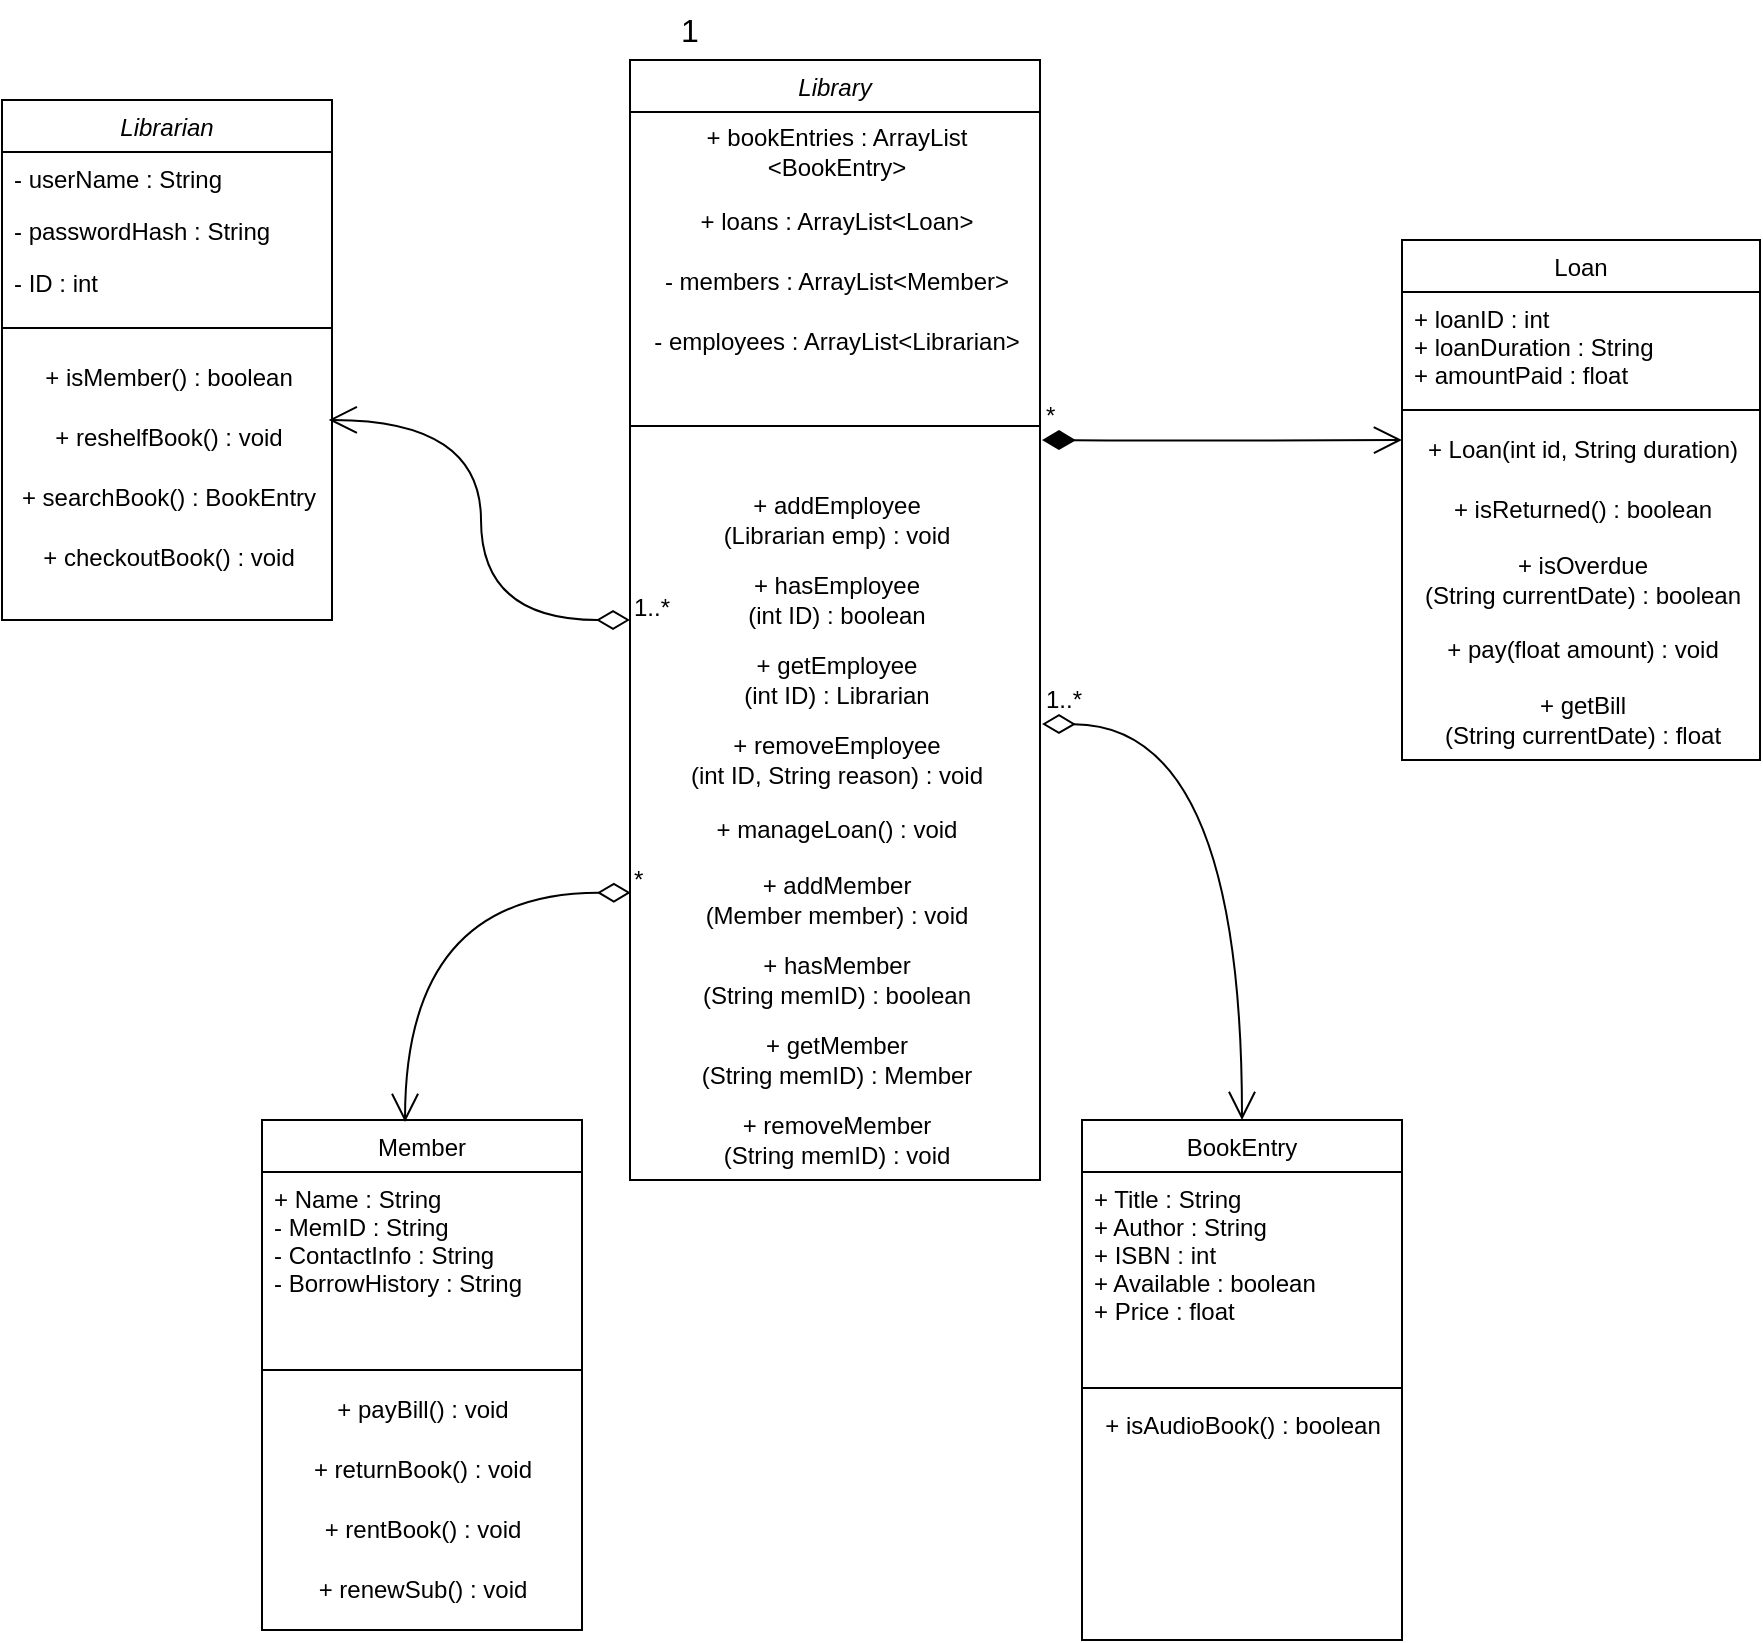 <mxfile version="24.7.16">
  <diagram id="C5RBs43oDa-KdzZeNtuy" name="Page-1">
    <mxGraphModel dx="1246" dy="1703" grid="1" gridSize="10" guides="1" tooltips="1" connect="1" arrows="1" fold="1" page="1" pageScale="1" pageWidth="827" pageHeight="1169" math="0" shadow="0">
      <root>
        <mxCell id="WIyWlLk6GJQsqaUBKTNV-0" />
        <mxCell id="WIyWlLk6GJQsqaUBKTNV-1" parent="WIyWlLk6GJQsqaUBKTNV-0" />
        <mxCell id="zkfFHV4jXpPFQw0GAbJ--0" value="Librarian" style="swimlane;fontStyle=2;align=center;verticalAlign=top;childLayout=stackLayout;horizontal=1;startSize=26;horizontalStack=0;resizeParent=1;resizeLast=0;collapsible=1;marginBottom=0;rounded=0;shadow=0;strokeWidth=1;" parent="WIyWlLk6GJQsqaUBKTNV-1" vertex="1">
          <mxGeometry x="-90" y="20" width="165" height="260" as="geometry">
            <mxRectangle x="230" y="140" width="160" height="26" as="alternateBounds" />
          </mxGeometry>
        </mxCell>
        <mxCell id="zkfFHV4jXpPFQw0GAbJ--1" value="- userName : String" style="text;align=left;verticalAlign=top;spacingLeft=4;spacingRight=4;overflow=hidden;rotatable=0;points=[[0,0.5],[1,0.5]];portConstraint=eastwest;" parent="zkfFHV4jXpPFQw0GAbJ--0" vertex="1">
          <mxGeometry y="26" width="165" height="26" as="geometry" />
        </mxCell>
        <mxCell id="zkfFHV4jXpPFQw0GAbJ--3" value="- passwordHash : String" style="text;align=left;verticalAlign=top;spacingLeft=4;spacingRight=4;overflow=hidden;rotatable=0;points=[[0,0.5],[1,0.5]];portConstraint=eastwest;rounded=0;shadow=0;html=0;" parent="zkfFHV4jXpPFQw0GAbJ--0" vertex="1">
          <mxGeometry y="52" width="165" height="26" as="geometry" />
        </mxCell>
        <mxCell id="zkfFHV4jXpPFQw0GAbJ--2" value="- ID : int" style="text;align=left;verticalAlign=top;spacingLeft=4;spacingRight=4;overflow=hidden;rotatable=0;points=[[0,0.5],[1,0.5]];portConstraint=eastwest;rounded=0;shadow=0;html=0;" parent="zkfFHV4jXpPFQw0GAbJ--0" vertex="1">
          <mxGeometry y="78" width="165" height="26" as="geometry" />
        </mxCell>
        <mxCell id="zkfFHV4jXpPFQw0GAbJ--4" value="" style="line;html=1;strokeWidth=1;align=left;verticalAlign=middle;spacingTop=-1;spacingLeft=3;spacingRight=3;rotatable=0;labelPosition=right;points=[];portConstraint=eastwest;" parent="zkfFHV4jXpPFQw0GAbJ--0" vertex="1">
          <mxGeometry y="104" width="165" height="20" as="geometry" />
        </mxCell>
        <mxCell id="64K2vE5NSlZGig4ldIWL-9" value="+ isMember() : boolean" style="text;html=1;align=center;verticalAlign=middle;resizable=0;points=[];autosize=1;strokeColor=none;fillColor=none;" parent="zkfFHV4jXpPFQw0GAbJ--0" vertex="1">
          <mxGeometry y="124" width="165" height="30" as="geometry" />
        </mxCell>
        <mxCell id="64K2vE5NSlZGig4ldIWL-10" value="+ reshelfBook() : void" style="text;html=1;align=center;verticalAlign=middle;resizable=0;points=[];autosize=1;strokeColor=none;fillColor=none;" parent="zkfFHV4jXpPFQw0GAbJ--0" vertex="1">
          <mxGeometry y="154" width="165" height="30" as="geometry" />
        </mxCell>
        <mxCell id="64K2vE5NSlZGig4ldIWL-14" value="+ searchBook() : BookEntry" style="text;html=1;align=center;verticalAlign=middle;resizable=0;points=[];autosize=1;strokeColor=none;fillColor=none;" parent="zkfFHV4jXpPFQw0GAbJ--0" vertex="1">
          <mxGeometry y="184" width="165" height="30" as="geometry" />
        </mxCell>
        <mxCell id="64K2vE5NSlZGig4ldIWL-15" value="+ checkoutBook() : void" style="text;html=1;align=center;verticalAlign=middle;resizable=0;points=[];autosize=1;strokeColor=none;fillColor=none;" parent="zkfFHV4jXpPFQw0GAbJ--0" vertex="1">
          <mxGeometry y="214" width="165" height="30" as="geometry" />
        </mxCell>
        <mxCell id="zkfFHV4jXpPFQw0GAbJ--6" value="Member" style="swimlane;fontStyle=0;align=center;verticalAlign=top;childLayout=stackLayout;horizontal=1;startSize=26;horizontalStack=0;resizeParent=1;resizeLast=0;collapsible=1;marginBottom=0;rounded=0;shadow=0;strokeWidth=1;" parent="WIyWlLk6GJQsqaUBKTNV-1" vertex="1">
          <mxGeometry x="40" y="530" width="160" height="255" as="geometry">
            <mxRectangle x="130" y="380" width="160" height="26" as="alternateBounds" />
          </mxGeometry>
        </mxCell>
        <mxCell id="zkfFHV4jXpPFQw0GAbJ--7" value="+ Name : String&#xa;- MemID : String&#xa;- ContactInfo : String&#xa;- BorrowHistory : String&#xa;" style="text;align=left;verticalAlign=top;spacingLeft=4;spacingRight=4;overflow=hidden;rotatable=0;points=[[0,0.5],[1,0.5]];portConstraint=eastwest;" parent="zkfFHV4jXpPFQw0GAbJ--6" vertex="1">
          <mxGeometry y="26" width="160" height="94" as="geometry" />
        </mxCell>
        <mxCell id="zkfFHV4jXpPFQw0GAbJ--9" value="" style="line;html=1;strokeWidth=1;align=left;verticalAlign=middle;spacingTop=-1;spacingLeft=3;spacingRight=3;rotatable=0;labelPosition=right;points=[];portConstraint=eastwest;" parent="zkfFHV4jXpPFQw0GAbJ--6" vertex="1">
          <mxGeometry y="120" width="160" height="10" as="geometry" />
        </mxCell>
        <mxCell id="64K2vE5NSlZGig4ldIWL-11" value="+ payBill() : void" style="text;html=1;align=center;verticalAlign=middle;resizable=0;points=[];autosize=1;strokeColor=none;fillColor=none;" parent="zkfFHV4jXpPFQw0GAbJ--6" vertex="1">
          <mxGeometry y="130" width="160" height="30" as="geometry" />
        </mxCell>
        <mxCell id="64K2vE5NSlZGig4ldIWL-12" value="+ returnBook() : void" style="text;html=1;align=center;verticalAlign=middle;resizable=0;points=[];autosize=1;strokeColor=none;fillColor=none;" parent="zkfFHV4jXpPFQw0GAbJ--6" vertex="1">
          <mxGeometry y="160" width="160" height="30" as="geometry" />
        </mxCell>
        <mxCell id="64K2vE5NSlZGig4ldIWL-16" value="+ rentBook() : void" style="text;html=1;align=center;verticalAlign=middle;resizable=0;points=[];autosize=1;strokeColor=none;fillColor=none;" parent="zkfFHV4jXpPFQw0GAbJ--6" vertex="1">
          <mxGeometry y="190" width="160" height="30" as="geometry" />
        </mxCell>
        <mxCell id="64K2vE5NSlZGig4ldIWL-24" value="+ renewSub() : void" style="text;html=1;align=center;verticalAlign=middle;resizable=0;points=[];autosize=1;strokeColor=none;fillColor=none;" parent="zkfFHV4jXpPFQw0GAbJ--6" vertex="1">
          <mxGeometry y="220" width="160" height="30" as="geometry" />
        </mxCell>
        <mxCell id="zkfFHV4jXpPFQw0GAbJ--13" value="BookEntry" style="swimlane;fontStyle=0;align=center;verticalAlign=top;childLayout=stackLayout;horizontal=1;startSize=26;horizontalStack=0;resizeParent=1;resizeLast=0;collapsible=1;marginBottom=0;rounded=0;shadow=0;strokeWidth=1;" parent="WIyWlLk6GJQsqaUBKTNV-1" vertex="1">
          <mxGeometry x="450" y="530" width="160" height="260" as="geometry">
            <mxRectangle x="340" y="380" width="170" height="26" as="alternateBounds" />
          </mxGeometry>
        </mxCell>
        <mxCell id="zkfFHV4jXpPFQw0GAbJ--14" value="+ Title : String&#xa;+ Author : String&#xa;+ ISBN : int&#xa;+ Available : boolean&#xa;+ Price : float" style="text;align=left;verticalAlign=top;spacingLeft=4;spacingRight=4;overflow=hidden;rotatable=0;points=[[0,0.5],[1,0.5]];portConstraint=eastwest;" parent="zkfFHV4jXpPFQw0GAbJ--13" vertex="1">
          <mxGeometry y="26" width="160" height="104" as="geometry" />
        </mxCell>
        <mxCell id="zkfFHV4jXpPFQw0GAbJ--15" value="" style="line;html=1;strokeWidth=1;align=left;verticalAlign=middle;spacingTop=-1;spacingLeft=3;spacingRight=3;rotatable=0;labelPosition=right;points=[];portConstraint=eastwest;" parent="zkfFHV4jXpPFQw0GAbJ--13" vertex="1">
          <mxGeometry y="130" width="160" height="8" as="geometry" />
        </mxCell>
        <mxCell id="64K2vE5NSlZGig4ldIWL-25" value="+ isAudioBook() : boolean" style="text;html=1;align=center;verticalAlign=middle;resizable=0;points=[];autosize=1;strokeColor=none;fillColor=none;" parent="zkfFHV4jXpPFQw0GAbJ--13" vertex="1">
          <mxGeometry y="138" width="160" height="30" as="geometry" />
        </mxCell>
        <mxCell id="zkfFHV4jXpPFQw0GAbJ--17" value="Loan" style="swimlane;fontStyle=0;align=center;verticalAlign=top;childLayout=stackLayout;horizontal=1;startSize=26;horizontalStack=0;resizeParent=1;resizeLast=0;collapsible=1;marginBottom=0;rounded=0;shadow=0;strokeWidth=1;" parent="WIyWlLk6GJQsqaUBKTNV-1" vertex="1">
          <mxGeometry x="610" y="90" width="179" height="260" as="geometry">
            <mxRectangle x="550" y="140" width="160" height="26" as="alternateBounds" />
          </mxGeometry>
        </mxCell>
        <mxCell id="zkfFHV4jXpPFQw0GAbJ--18" value="+ loanID : int&#xa;+ loanDuration : String&#xa;+ amountPaid : float" style="text;align=left;verticalAlign=top;spacingLeft=4;spacingRight=4;overflow=hidden;rotatable=0;points=[[0,0.5],[1,0.5]];portConstraint=eastwest;" parent="zkfFHV4jXpPFQw0GAbJ--17" vertex="1">
          <mxGeometry y="26" width="179" height="54" as="geometry" />
        </mxCell>
        <mxCell id="zkfFHV4jXpPFQw0GAbJ--23" value="" style="line;html=1;strokeWidth=1;align=left;verticalAlign=middle;spacingTop=-1;spacingLeft=3;spacingRight=3;rotatable=0;labelPosition=right;points=[];portConstraint=eastwest;" parent="zkfFHV4jXpPFQw0GAbJ--17" vertex="1">
          <mxGeometry y="80" width="179" height="10" as="geometry" />
        </mxCell>
        <mxCell id="64K2vE5NSlZGig4ldIWL-3" value="+ Loan(int id, String duration)" style="text;html=1;align=center;verticalAlign=middle;resizable=0;points=[];autosize=1;strokeColor=none;fillColor=none;" parent="zkfFHV4jXpPFQw0GAbJ--17" vertex="1">
          <mxGeometry y="90" width="179" height="30" as="geometry" />
        </mxCell>
        <mxCell id="64K2vE5NSlZGig4ldIWL-17" value="+ isReturned() : boolean" style="text;html=1;align=center;verticalAlign=middle;resizable=0;points=[];autosize=1;strokeColor=none;fillColor=none;" parent="zkfFHV4jXpPFQw0GAbJ--17" vertex="1">
          <mxGeometry y="120" width="179" height="30" as="geometry" />
        </mxCell>
        <mxCell id="iNvIvl79tMsVRz-qhqXm-35" value="+ isOverdue&lt;div&gt;(String currentDate) : boolean&lt;/div&gt;" style="text;html=1;align=center;verticalAlign=middle;resizable=0;points=[];autosize=1;strokeColor=none;fillColor=none;" vertex="1" parent="zkfFHV4jXpPFQw0GAbJ--17">
          <mxGeometry y="150" width="179" height="40" as="geometry" />
        </mxCell>
        <mxCell id="64K2vE5NSlZGig4ldIWL-26" value="+ pay(float amount) : void" style="text;html=1;align=center;verticalAlign=middle;resizable=0;points=[];autosize=1;strokeColor=none;fillColor=none;" parent="zkfFHV4jXpPFQw0GAbJ--17" vertex="1">
          <mxGeometry y="190" width="179" height="30" as="geometry" />
        </mxCell>
        <mxCell id="iNvIvl79tMsVRz-qhqXm-36" value="+ getBill&lt;div&gt;&lt;span style=&quot;background-color: initial;&quot;&gt;(String currentDate) : float&lt;/span&gt;&lt;/div&gt;" style="text;html=1;align=center;verticalAlign=middle;resizable=0;points=[];autosize=1;strokeColor=none;fillColor=none;" vertex="1" parent="zkfFHV4jXpPFQw0GAbJ--17">
          <mxGeometry y="220" width="179" height="40" as="geometry" />
        </mxCell>
        <mxCell id="chUHbdW1xkKSAvhsrKf5-0" value="Library" style="swimlane;fontStyle=2;align=center;verticalAlign=top;childLayout=stackLayout;horizontal=1;startSize=26;horizontalStack=0;resizeParent=1;resizeLast=0;collapsible=1;marginBottom=0;rounded=0;shadow=0;strokeWidth=1;" parent="WIyWlLk6GJQsqaUBKTNV-1" vertex="1">
          <mxGeometry x="224" width="205" height="560" as="geometry">
            <mxRectangle x="230" y="140" width="160" height="26" as="alternateBounds" />
          </mxGeometry>
        </mxCell>
        <mxCell id="chUHbdW1xkKSAvhsrKf5-9" value="+ bookEntries : ArrayList&lt;div&gt;&amp;lt;BookEntry&amp;gt;&lt;/div&gt;" style="text;html=1;align=center;verticalAlign=middle;resizable=0;points=[];autosize=1;strokeColor=none;fillColor=none;" parent="chUHbdW1xkKSAvhsrKf5-0" vertex="1">
          <mxGeometry y="26" width="205" height="40" as="geometry" />
        </mxCell>
        <mxCell id="chUHbdW1xkKSAvhsrKf5-13" value="+ loans : ArrayList&amp;lt;Loan&amp;gt;" style="text;html=1;align=center;verticalAlign=middle;resizable=0;points=[];autosize=1;strokeColor=none;fillColor=none;" parent="chUHbdW1xkKSAvhsrKf5-0" vertex="1">
          <mxGeometry y="66" width="205" height="30" as="geometry" />
        </mxCell>
        <mxCell id="chUHbdW1xkKSAvhsrKf5-15" value="- members : ArrayList&amp;lt;Member&amp;gt;" style="text;html=1;align=center;verticalAlign=middle;resizable=0;points=[];autosize=1;strokeColor=none;fillColor=none;" parent="chUHbdW1xkKSAvhsrKf5-0" vertex="1">
          <mxGeometry y="96" width="205" height="30" as="geometry" />
        </mxCell>
        <mxCell id="chUHbdW1xkKSAvhsrKf5-16" value="- employees : ArrayList&amp;lt;Librarian&amp;gt;" style="text;html=1;align=center;verticalAlign=middle;resizable=0;points=[];autosize=1;strokeColor=none;fillColor=none;" parent="chUHbdW1xkKSAvhsrKf5-0" vertex="1">
          <mxGeometry y="126" width="205" height="30" as="geometry" />
        </mxCell>
        <mxCell id="chUHbdW1xkKSAvhsrKf5-4" value="" style="line;html=1;strokeWidth=1;align=left;verticalAlign=middle;spacingTop=-1;spacingLeft=3;spacingRight=3;rotatable=0;labelPosition=right;points=[];portConstraint=eastwest;" parent="chUHbdW1xkKSAvhsrKf5-0" vertex="1">
          <mxGeometry y="156" width="205" height="54" as="geometry" />
        </mxCell>
        <mxCell id="chUHbdW1xkKSAvhsrKf5-18" value="+ addEmployee&lt;div&gt;(Librarian emp)&amp;nbsp;&lt;span style=&quot;background-color: initial;&quot;&gt;: void&lt;/span&gt;&lt;/div&gt;" style="text;html=1;align=center;verticalAlign=middle;resizable=0;points=[];autosize=1;strokeColor=none;fillColor=none;" parent="chUHbdW1xkKSAvhsrKf5-0" vertex="1">
          <mxGeometry y="210" width="205" height="40" as="geometry" />
        </mxCell>
        <mxCell id="chUHbdW1xkKSAvhsrKf5-19" value="+ hasEmployee&lt;div&gt;(int ID) : boolean&lt;/div&gt;" style="text;html=1;align=center;verticalAlign=middle;resizable=0;points=[];autosize=1;strokeColor=none;fillColor=none;" parent="chUHbdW1xkKSAvhsrKf5-0" vertex="1">
          <mxGeometry y="250" width="205" height="40" as="geometry" />
        </mxCell>
        <mxCell id="iNvIvl79tMsVRz-qhqXm-11" value="+ getEmployee&lt;div&gt;(int ID)&amp;nbsp;&lt;span style=&quot;background-color: initial;&quot;&gt;: Librarian&lt;/span&gt;&lt;/div&gt;" style="text;html=1;align=center;verticalAlign=middle;resizable=0;points=[];autosize=1;strokeColor=none;fillColor=none;" vertex="1" parent="chUHbdW1xkKSAvhsrKf5-0">
          <mxGeometry y="290" width="205" height="40" as="geometry" />
        </mxCell>
        <mxCell id="iNvIvl79tMsVRz-qhqXm-13" value="+ removeEmployee&lt;div&gt;(int ID, String reason)&amp;nbsp;&lt;span style=&quot;background-color: initial;&quot;&gt;: void&lt;/span&gt;&lt;/div&gt;" style="text;html=1;align=center;verticalAlign=middle;resizable=0;points=[];autosize=1;strokeColor=none;fillColor=none;" vertex="1" parent="chUHbdW1xkKSAvhsrKf5-0">
          <mxGeometry y="330" width="205" height="40" as="geometry" />
        </mxCell>
        <mxCell id="chUHbdW1xkKSAvhsrKf5-21" value="+ manageLoan() : void" style="text;html=1;align=center;verticalAlign=middle;resizable=0;points=[];autosize=1;strokeColor=none;fillColor=none;" parent="chUHbdW1xkKSAvhsrKf5-0" vertex="1">
          <mxGeometry y="370" width="205" height="30" as="geometry" />
        </mxCell>
        <mxCell id="chUHbdW1xkKSAvhsrKf5-22" value="+ addMember&lt;div&gt;(Member member) : void&lt;/div&gt;" style="text;html=1;align=center;verticalAlign=middle;resizable=0;points=[];autosize=1;strokeColor=none;fillColor=none;" parent="chUHbdW1xkKSAvhsrKf5-0" vertex="1">
          <mxGeometry y="400" width="205" height="40" as="geometry" />
        </mxCell>
        <mxCell id="iNvIvl79tMsVRz-qhqXm-16" value="+ hasMember&lt;div&gt;(String memID) : boolean&lt;/div&gt;" style="text;html=1;align=center;verticalAlign=middle;resizable=0;points=[];autosize=1;strokeColor=none;fillColor=none;" vertex="1" parent="chUHbdW1xkKSAvhsrKf5-0">
          <mxGeometry y="440" width="205" height="40" as="geometry" />
        </mxCell>
        <mxCell id="iNvIvl79tMsVRz-qhqXm-33" value="+ getMember&lt;div&gt;(String memID) : Member&lt;/div&gt;" style="text;html=1;align=center;verticalAlign=middle;resizable=0;points=[];autosize=1;strokeColor=none;fillColor=none;" vertex="1" parent="chUHbdW1xkKSAvhsrKf5-0">
          <mxGeometry y="480" width="205" height="40" as="geometry" />
        </mxCell>
        <mxCell id="iNvIvl79tMsVRz-qhqXm-14" value="+ removeMember&lt;div&gt;(String memID) : void&lt;/div&gt;" style="text;html=1;align=center;verticalAlign=middle;resizable=0;points=[];autosize=1;strokeColor=none;fillColor=none;" vertex="1" parent="chUHbdW1xkKSAvhsrKf5-0">
          <mxGeometry y="520" width="205" height="40" as="geometry" />
        </mxCell>
        <mxCell id="wYOp3Uvvmp2U9gyyuIDl-5" value="1" style="text;strokeColor=none;fillColor=none;html=1;align=center;verticalAlign=middle;whiteSpace=wrap;rounded=0;fontSize=16;" parent="WIyWlLk6GJQsqaUBKTNV-1" vertex="1">
          <mxGeometry x="224" y="-30" width="60" height="30" as="geometry" />
        </mxCell>
        <mxCell id="iNvIvl79tMsVRz-qhqXm-5" value="1..*" style="endArrow=open;html=1;endSize=12;startArrow=diamondThin;startSize=14;startFill=0;edgeStyle=orthogonalEdgeStyle;align=left;verticalAlign=bottom;rounded=0;fontSize=12;curved=1;exitX=0;exitY=0.5;exitDx=0;exitDy=0;entryX=0.99;entryY=0.198;entryDx=0;entryDy=0;entryPerimeter=0;" edge="1" parent="WIyWlLk6GJQsqaUBKTNV-1" source="chUHbdW1xkKSAvhsrKf5-0" target="64K2vE5NSlZGig4ldIWL-10">
          <mxGeometry x="-1" y="3" relative="1" as="geometry">
            <mxPoint x="160" y="174" as="sourcePoint" />
            <mxPoint x="80" y="180" as="targetPoint" />
          </mxGeometry>
        </mxCell>
        <mxCell id="iNvIvl79tMsVRz-qhqXm-7" value="*" style="endArrow=open;html=1;endSize=12;startArrow=diamondThin;startSize=14;startFill=0;edgeStyle=orthogonalEdgeStyle;align=left;verticalAlign=bottom;rounded=0;fontSize=12;curved=1;entryX=0.447;entryY=0.004;entryDx=0;entryDy=0;entryPerimeter=0;exitX=0.002;exitY=0.409;exitDx=0;exitDy=0;exitPerimeter=0;" edge="1" parent="WIyWlLk6GJQsqaUBKTNV-1" source="chUHbdW1xkKSAvhsrKf5-22" target="zkfFHV4jXpPFQw0GAbJ--6">
          <mxGeometry x="-1" y="3" relative="1" as="geometry">
            <mxPoint x="170" y="370" as="sourcePoint" />
            <mxPoint x="350" y="710" as="targetPoint" />
          </mxGeometry>
        </mxCell>
        <mxCell id="iNvIvl79tMsVRz-qhqXm-8" value="*" style="endArrow=open;html=1;endSize=12;startArrow=diamondThin;startSize=14;startFill=1;edgeStyle=orthogonalEdgeStyle;align=left;verticalAlign=bottom;rounded=0;fontSize=12;curved=1;entryX=0;entryY=0.333;entryDx=0;entryDy=0;entryPerimeter=0;" edge="1" parent="WIyWlLk6GJQsqaUBKTNV-1" target="64K2vE5NSlZGig4ldIWL-3">
          <mxGeometry x="-1" y="3" relative="1" as="geometry">
            <mxPoint x="430" y="190" as="sourcePoint" />
            <mxPoint x="582" y="190" as="targetPoint" />
          </mxGeometry>
        </mxCell>
        <mxCell id="iNvIvl79tMsVRz-qhqXm-9" value="1..*" style="endArrow=open;html=1;endSize=12;startArrow=diamondThin;startSize=14;startFill=0;edgeStyle=orthogonalEdgeStyle;align=left;verticalAlign=bottom;rounded=0;fontSize=12;curved=1;entryX=0.5;entryY=0;entryDx=0;entryDy=0;" edge="1" parent="WIyWlLk6GJQsqaUBKTNV-1" target="zkfFHV4jXpPFQw0GAbJ--13">
          <mxGeometry x="-1" y="3" relative="1" as="geometry">
            <mxPoint x="430" y="332" as="sourcePoint" />
            <mxPoint x="582" y="330" as="targetPoint" />
          </mxGeometry>
        </mxCell>
      </root>
    </mxGraphModel>
  </diagram>
</mxfile>
